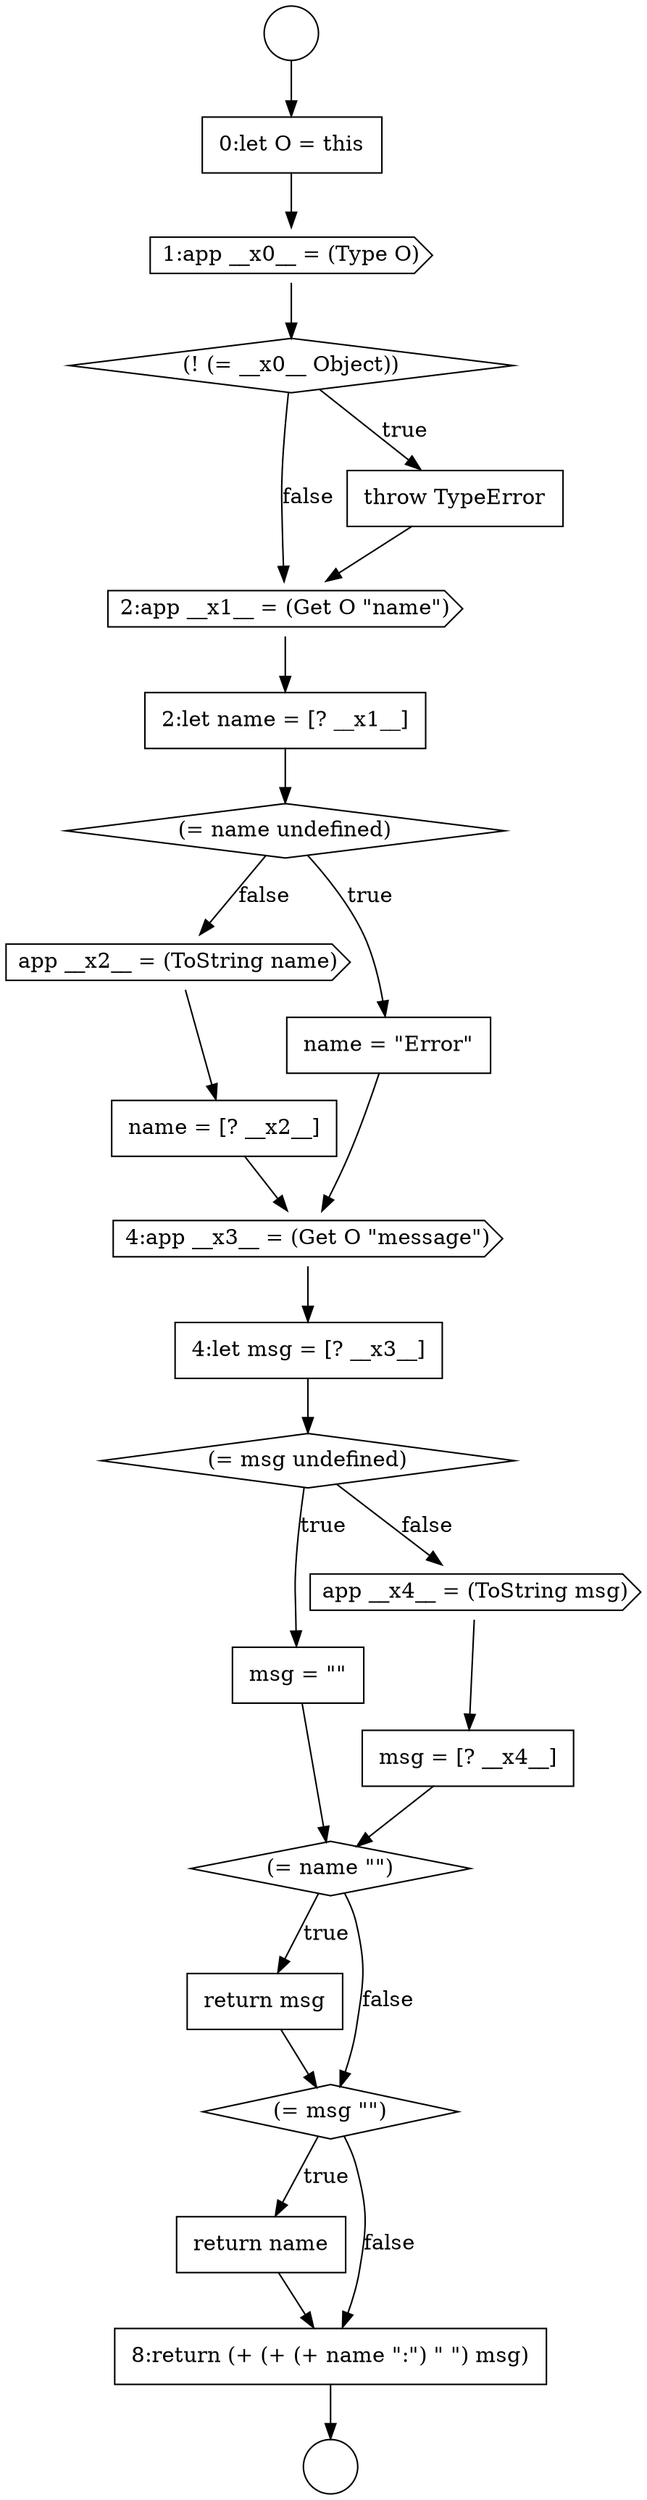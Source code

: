 digraph {
  node12490 [shape=none, margin=0, label=<<font color="black">
    <table border="0" cellborder="1" cellspacing="0" cellpadding="10">
      <tr><td align="left">msg = &quot;&quot;</td></tr>
    </table>
  </font>> color="black" fillcolor="white" style=filled]
  node12475 [shape=circle label=" " color="black" fillcolor="white" style=filled]
  node12485 [shape=cds, label=<<font color="black">app __x2__ = (ToString name)</font>> color="black" fillcolor="white" style=filled]
  node12489 [shape=diamond, label=<<font color="black">(= msg undefined)</font>> color="black" fillcolor="white" style=filled]
  node12478 [shape=cds, label=<<font color="black">1:app __x0__ = (Type O)</font>> color="black" fillcolor="white" style=filled]
  node12493 [shape=diamond, label=<<font color="black">(= name &quot;&quot;)</font>> color="black" fillcolor="white" style=filled]
  node12481 [shape=cds, label=<<font color="black">2:app __x1__ = (Get O &quot;name&quot;)</font>> color="black" fillcolor="white" style=filled]
  node12486 [shape=none, margin=0, label=<<font color="black">
    <table border="0" cellborder="1" cellspacing="0" cellpadding="10">
      <tr><td align="left">name = [? __x2__]</td></tr>
    </table>
  </font>> color="black" fillcolor="white" style=filled]
  node12483 [shape=diamond, label=<<font color="black">(= name undefined)</font>> color="black" fillcolor="white" style=filled]
  node12492 [shape=none, margin=0, label=<<font color="black">
    <table border="0" cellborder="1" cellspacing="0" cellpadding="10">
      <tr><td align="left">msg = [? __x4__]</td></tr>
    </table>
  </font>> color="black" fillcolor="white" style=filled]
  node12487 [shape=cds, label=<<font color="black">4:app __x3__ = (Get O &quot;message&quot;)</font>> color="black" fillcolor="white" style=filled]
  node12476 [shape=circle label=" " color="black" fillcolor="white" style=filled]
  node12488 [shape=none, margin=0, label=<<font color="black">
    <table border="0" cellborder="1" cellspacing="0" cellpadding="10">
      <tr><td align="left">4:let msg = [? __x3__]</td></tr>
    </table>
  </font>> color="black" fillcolor="white" style=filled]
  node12479 [shape=diamond, label=<<font color="black">(! (= __x0__ Object))</font>> color="black" fillcolor="white" style=filled]
  node12494 [shape=none, margin=0, label=<<font color="black">
    <table border="0" cellborder="1" cellspacing="0" cellpadding="10">
      <tr><td align="left">return msg</td></tr>
    </table>
  </font>> color="black" fillcolor="white" style=filled]
  node12477 [shape=none, margin=0, label=<<font color="black">
    <table border="0" cellborder="1" cellspacing="0" cellpadding="10">
      <tr><td align="left">0:let O = this</td></tr>
    </table>
  </font>> color="black" fillcolor="white" style=filled]
  node12496 [shape=none, margin=0, label=<<font color="black">
    <table border="0" cellborder="1" cellspacing="0" cellpadding="10">
      <tr><td align="left">return name</td></tr>
    </table>
  </font>> color="black" fillcolor="white" style=filled]
  node12497 [shape=none, margin=0, label=<<font color="black">
    <table border="0" cellborder="1" cellspacing="0" cellpadding="10">
      <tr><td align="left">8:return (+ (+ (+ name &quot;:&quot;) &quot; &quot;) msg)</td></tr>
    </table>
  </font>> color="black" fillcolor="white" style=filled]
  node12482 [shape=none, margin=0, label=<<font color="black">
    <table border="0" cellborder="1" cellspacing="0" cellpadding="10">
      <tr><td align="left">2:let name = [? __x1__]</td></tr>
    </table>
  </font>> color="black" fillcolor="white" style=filled]
  node12484 [shape=none, margin=0, label=<<font color="black">
    <table border="0" cellborder="1" cellspacing="0" cellpadding="10">
      <tr><td align="left">name = &quot;Error&quot;</td></tr>
    </table>
  </font>> color="black" fillcolor="white" style=filled]
  node12495 [shape=diamond, label=<<font color="black">(= msg &quot;&quot;)</font>> color="black" fillcolor="white" style=filled]
  node12491 [shape=cds, label=<<font color="black">app __x4__ = (ToString msg)</font>> color="black" fillcolor="white" style=filled]
  node12480 [shape=none, margin=0, label=<<font color="black">
    <table border="0" cellborder="1" cellspacing="0" cellpadding="10">
      <tr><td align="left">throw TypeError</td></tr>
    </table>
  </font>> color="black" fillcolor="white" style=filled]
  node12492 -> node12493 [ color="black"]
  node12478 -> node12479 [ color="black"]
  node12477 -> node12478 [ color="black"]
  node12481 -> node12482 [ color="black"]
  node12487 -> node12488 [ color="black"]
  node12479 -> node12480 [label=<<font color="black">true</font>> color="black"]
  node12479 -> node12481 [label=<<font color="black">false</font>> color="black"]
  node12489 -> node12490 [label=<<font color="black">true</font>> color="black"]
  node12489 -> node12491 [label=<<font color="black">false</font>> color="black"]
  node12484 -> node12487 [ color="black"]
  node12494 -> node12495 [ color="black"]
  node12495 -> node12496 [label=<<font color="black">true</font>> color="black"]
  node12495 -> node12497 [label=<<font color="black">false</font>> color="black"]
  node12485 -> node12486 [ color="black"]
  node12493 -> node12494 [label=<<font color="black">true</font>> color="black"]
  node12493 -> node12495 [label=<<font color="black">false</font>> color="black"]
  node12480 -> node12481 [ color="black"]
  node12483 -> node12484 [label=<<font color="black">true</font>> color="black"]
  node12483 -> node12485 [label=<<font color="black">false</font>> color="black"]
  node12482 -> node12483 [ color="black"]
  node12497 -> node12476 [ color="black"]
  node12490 -> node12493 [ color="black"]
  node12475 -> node12477 [ color="black"]
  node12496 -> node12497 [ color="black"]
  node12488 -> node12489 [ color="black"]
  node12491 -> node12492 [ color="black"]
  node12486 -> node12487 [ color="black"]
}
